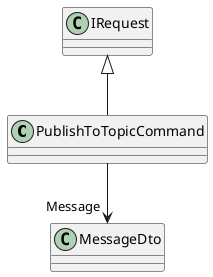 @startuml
class PublishToTopicCommand {
}
IRequest <|-- PublishToTopicCommand
PublishToTopicCommand --> "Message" MessageDto
@enduml
